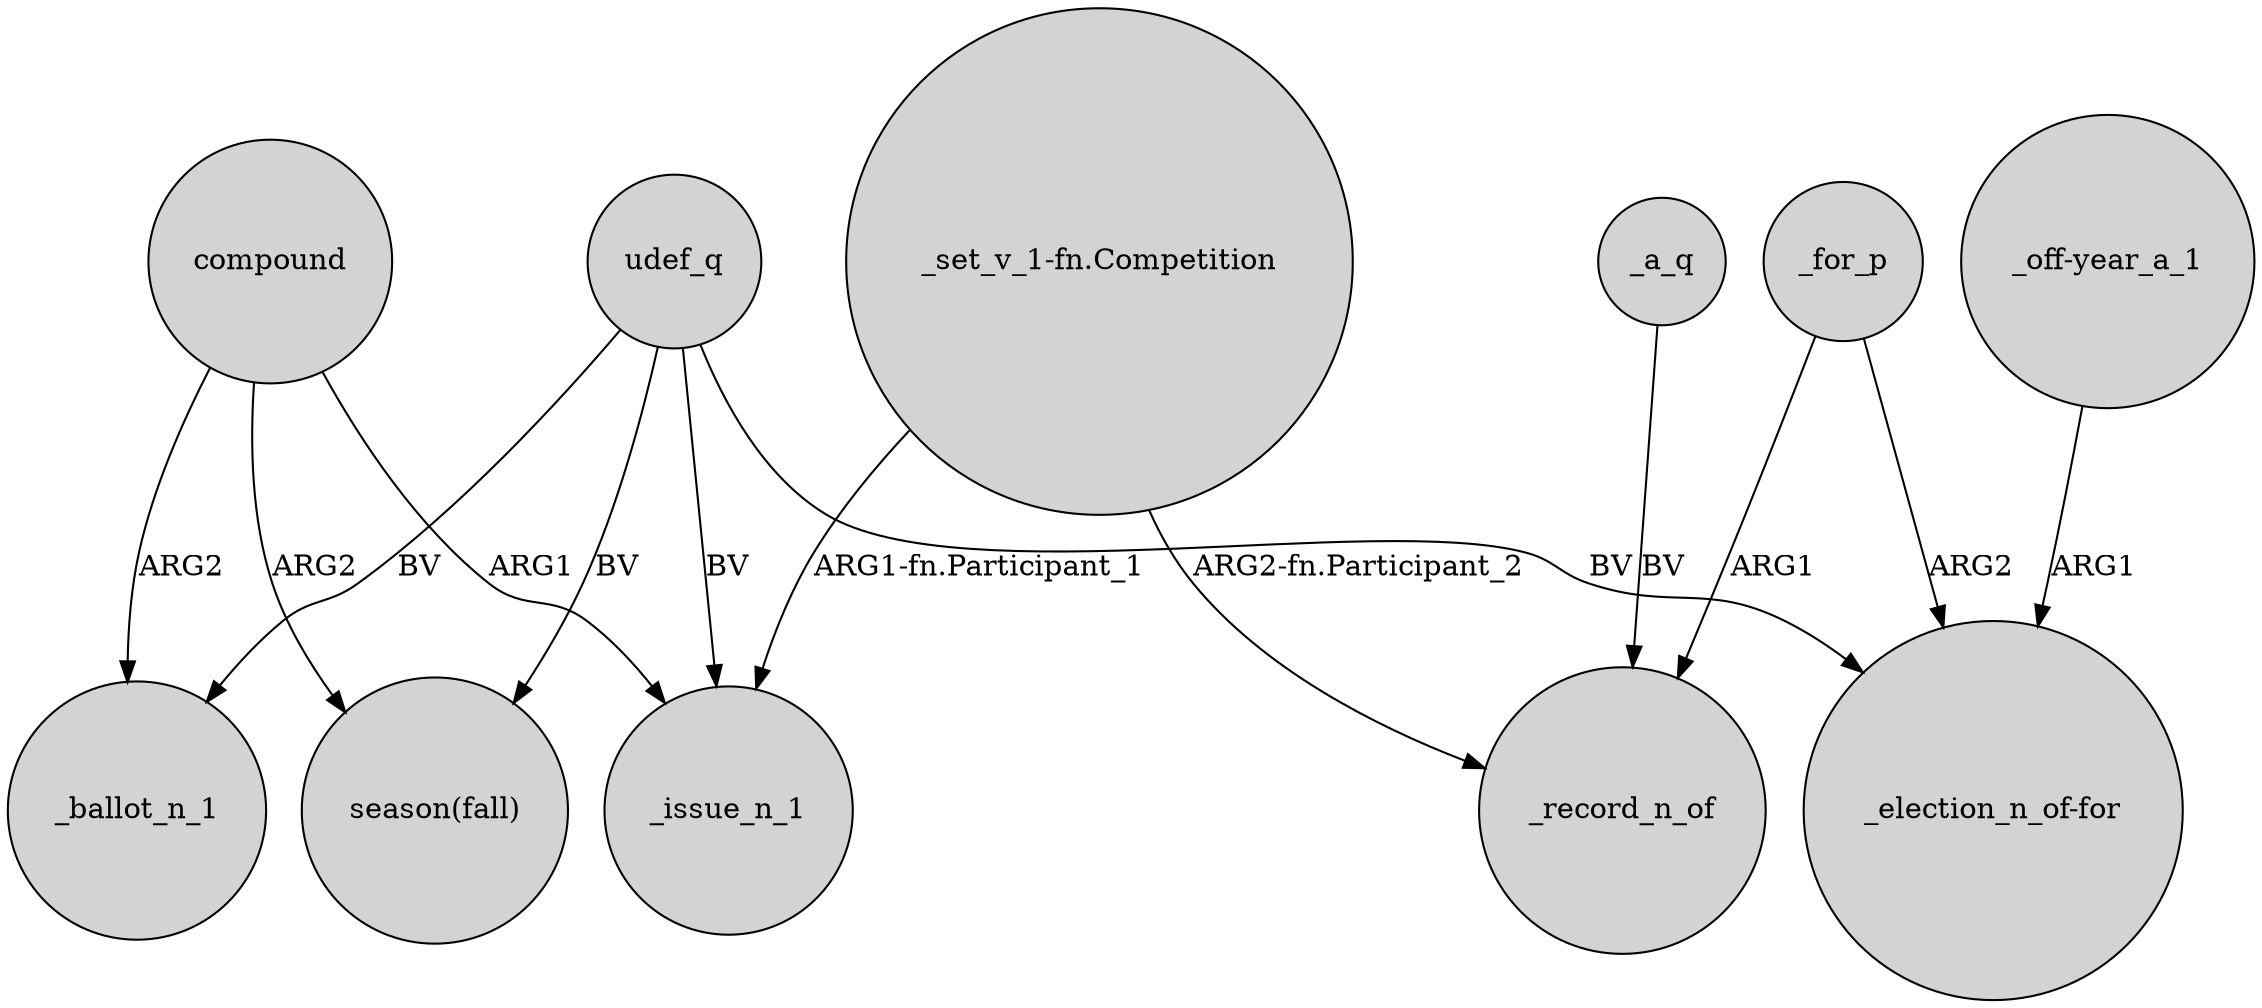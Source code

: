 digraph {
	node [shape=circle style=filled]
	udef_q -> _issue_n_1 [label=BV]
	udef_q -> "season(fall)" [label=BV]
	udef_q -> _ballot_n_1 [label=BV]
	"_off-year_a_1" -> "_election_n_of-for" [label=ARG1]
	_a_q -> _record_n_of [label=BV]
	compound -> _issue_n_1 [label=ARG1]
	"_set_v_1-fn.Competition" -> _record_n_of [label="ARG2-fn.Participant_2"]
	compound -> _ballot_n_1 [label=ARG2]
	_for_p -> _record_n_of [label=ARG1]
	compound -> "season(fall)" [label=ARG2]
	_for_p -> "_election_n_of-for" [label=ARG2]
	"_set_v_1-fn.Competition" -> _issue_n_1 [label="ARG1-fn.Participant_1"]
	udef_q -> "_election_n_of-for" [label=BV]
}
